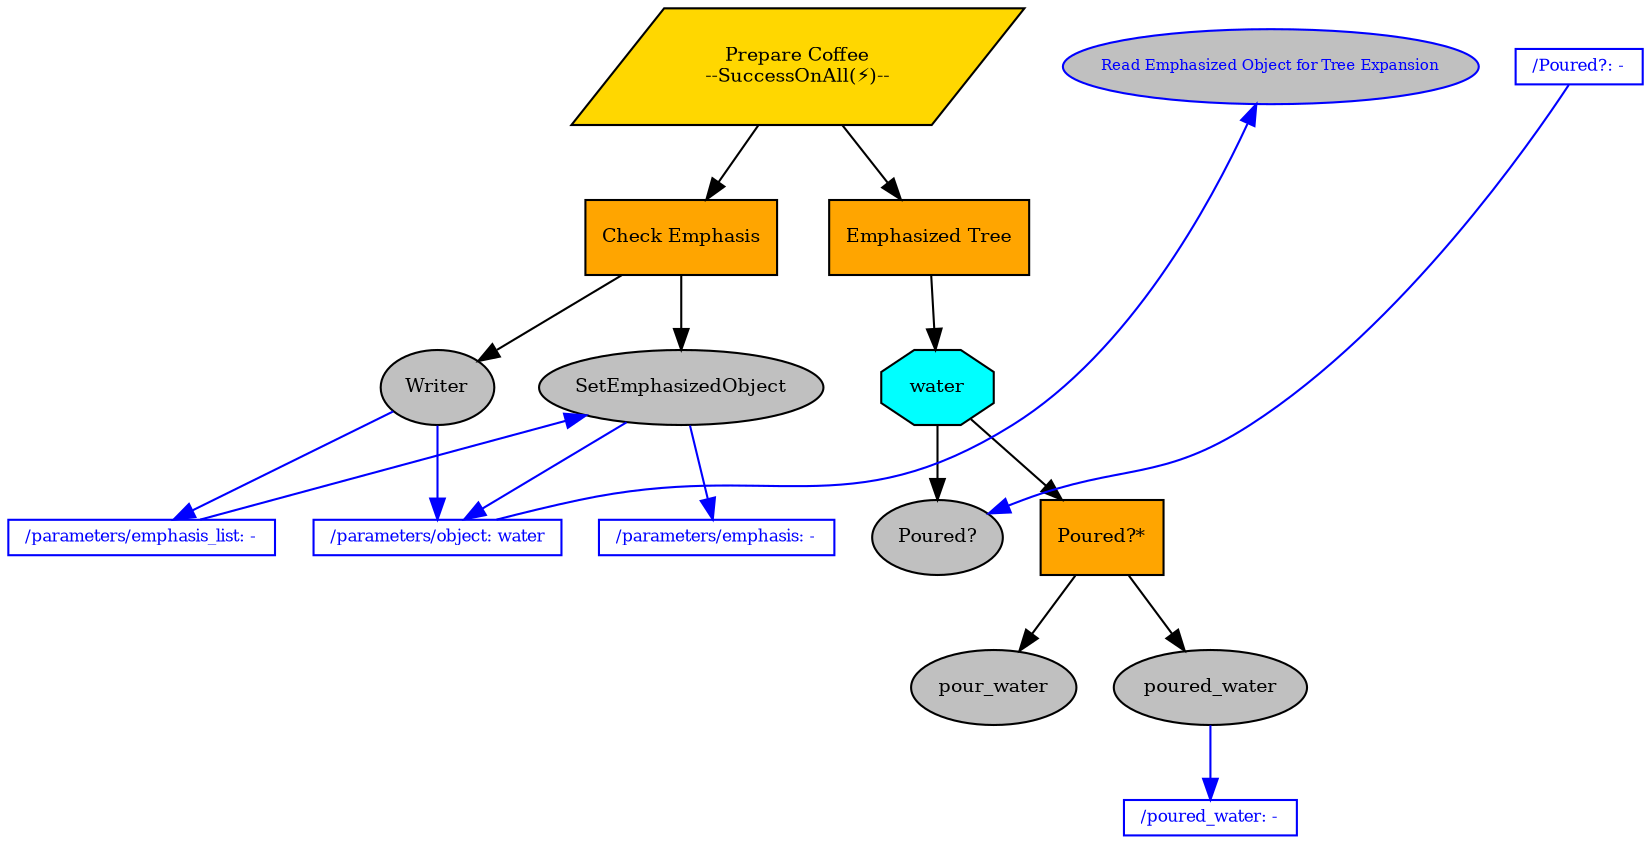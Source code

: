 digraph pastafarianism {
graph [fontname="times-roman"];
node [fontname="times-roman"];
edge [fontname="times-roman"];
"Prepare Coffee" [fillcolor=gold, fontcolor=black, fontsize=9, label="Prepare Coffee\n--SuccessOnAll(⚡)--", shape=parallelogram, style=filled];
"Check Emphasis" [fillcolor=orange, fontcolor=black, fontsize=9, label="Check Emphasis", shape=box, style=filled];
"Prepare Coffee" -> "Check Emphasis";
Writer [fillcolor=gray, fontcolor=black, fontsize=9, label=Writer, shape=ellipse, style=filled];
"Check Emphasis" -> Writer;
SetEmphasizedObject [fillcolor=gray, fontcolor=black, fontsize=9, label=SetEmphasizedObject, shape=ellipse, style=filled];
"Check Emphasis" -> SetEmphasizedObject;
subgraph  {
label="children_of_Check Emphasis";
rank=same;
Writer [fillcolor=gray, fontcolor=black, fontsize=9, label=Writer, shape=ellipse, style=filled];
SetEmphasizedObject [fillcolor=gray, fontcolor=black, fontsize=9, label=SetEmphasizedObject, shape=ellipse, style=filled];
}

"Emphasized Tree" [fillcolor=orange, fontcolor=black, fontsize=9, label="Emphasized Tree", shape=box, style=filled];
"Prepare Coffee" -> "Emphasized Tree";
water [fillcolor=cyan, fontcolor=black, fontsize=9, label=water, shape=octagon, style=filled];
"Emphasized Tree" -> water;
"Poured?" [fillcolor=gray, fontcolor=black, fontsize=9, label="Poured?", shape=ellipse, style=filled];
water -> "Poured?";
"Poured?*" [fillcolor=orange, fontcolor=black, fontsize=9, label="Poured?*", shape=box, style=filled];
water -> "Poured?*";
pour_water [fillcolor=gray, fontcolor=black, fontsize=9, label=pour_water, shape=ellipse, style=filled];
"Poured?*" -> pour_water;
poured_water [fillcolor=gray, fontcolor=black, fontsize=9, label=poured_water, shape=ellipse, style=filled];
"Poured?*" -> poured_water;
subgraph  {
label="children_of_Poured?";
rank=same;
pour_water [fillcolor=gray, fontcolor=black, fontsize=9, label=pour_water, shape=ellipse, style=filled];
poured_water [fillcolor=gray, fontcolor=black, fontsize=9, label=poured_water, shape=ellipse, style=filled];
}

subgraph  {
label=children_of_water;
rank=same;
"Poured?" [fillcolor=gray, fontcolor=black, fontsize=9, label="Poured?", shape=ellipse, style=filled];
"Poured?*" [fillcolor=orange, fontcolor=black, fontsize=9, label="Poured?*", shape=box, style=filled];
}

subgraph  {
label="children_of_Prepare Coffee";
rank=same;
"Check Emphasis" [fillcolor=orange, fontcolor=black, fontsize=9, label="Check Emphasis", shape=box, style=filled];
"Emphasized Tree" [fillcolor=orange, fontcolor=black, fontsize=9, label="Emphasized Tree", shape=box, style=filled];
}

"Read Emphasized Object for Tree Expansion" [color=blue, fillcolor=gray, fontcolor=blue, fontsize=7, label="Read Emphasized Object for Tree Expansion", shape=ellipse, style=filled];
"/parameters/emphasis_list" [color=blue, fillcolor=white, fixedsize=False, fontcolor=blue, fontsize=8, height=0, label="/parameters/emphasis_list: -", shape=box, style=filled, width=0];
"/parameters/emphasis_list" -> SetEmphasizedObject  [color=blue, constraint=False];
Writer -> "/parameters/emphasis_list"  [color=blue, constraint=True];
"/parameters/object" [color=blue, fillcolor=white, fixedsize=False, fontcolor=blue, fontsize=8, height=0, label="/parameters/object: water", shape=box, style=filled, width=0];
"/parameters/object" -> "Read Emphasized Object for Tree Expansion"  [color=blue, constraint=False];
SetEmphasizedObject -> "/parameters/object"  [color=blue, constraint=True];
Writer -> "/parameters/object"  [color=blue, constraint=True];
"/parameters/emphasis" [color=blue, fillcolor=white, fixedsize=False, fontcolor=blue, fontsize=8, height=0, label="/parameters/emphasis: -", shape=box, style=filled, width=0];
SetEmphasizedObject -> "/parameters/emphasis"  [color=blue, constraint=True];
"/Poured?" [color=blue, fillcolor=white, fixedsize=False, fontcolor=blue, fontsize=8, height=0, label="/Poured?: -", shape=box, style=filled, width=0];
"/Poured?" -> "Poured?"  [color=blue, constraint=False];
"/poured_water" [color=blue, fillcolor=white, fixedsize=False, fontcolor=blue, fontsize=8, height=0, label="/poured_water: -", shape=box, style=filled, width=0];
poured_water -> "/poured_water"  [color=blue, constraint=True];
}
